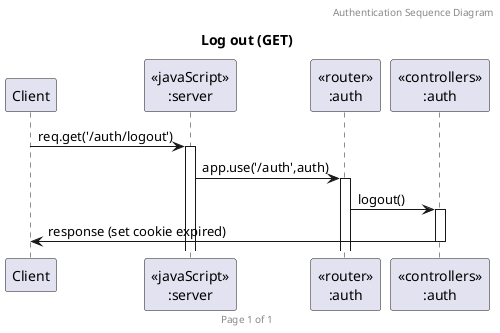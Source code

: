 @startuml Log out (GET)

header Authentication Sequence Diagram
footer Page %page% of %lastpage%
title "Log out (GET)"

participant "Client" as client
participant "<<javaScript>>\n:server" as server
participant "<<router>>\n:auth" as routerAuth
participant "<<controllers>>\n:auth" as controllersAuth

client->server ++:req.get('/auth/logout')
server->routerAuth ++:app.use('/auth',auth)
routerAuth -> controllersAuth ++:logout()
controllersAuth->client --:response (set cookie expired)

@enduml